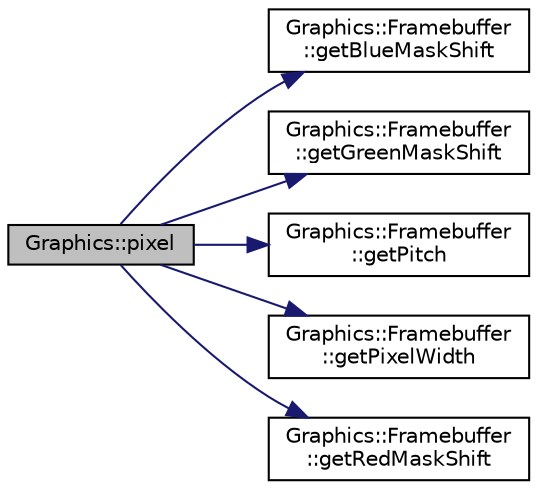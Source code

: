 digraph "Graphics::pixel"
{
 // LATEX_PDF_SIZE
  edge [fontname="Helvetica",fontsize="10",labelfontname="Helvetica",labelfontsize="10"];
  node [fontname="Helvetica",fontsize="10",shape=record];
  rankdir="LR";
  Node1 [label="Graphics::pixel",height=0.2,width=0.4,color="black", fillcolor="grey75", style="filled", fontcolor="black",tooltip="Draws a pixel at a given coordinate."];
  Node1 -> Node2 [color="midnightblue",fontsize="10",style="solid",fontname="Helvetica"];
  Node2 [label="Graphics::Framebuffer\l::getBlueMaskShift",height=0.2,width=0.4,color="black", fillcolor="white", style="filled",URL="$d0/dcb/class_graphics_1_1_framebuffer.html#a5e05c50e2f80ac599bf8a3f44c1ec076",tooltip=" "];
  Node1 -> Node3 [color="midnightblue",fontsize="10",style="solid",fontname="Helvetica"];
  Node3 [label="Graphics::Framebuffer\l::getGreenMaskShift",height=0.2,width=0.4,color="black", fillcolor="white", style="filled",URL="$d0/dcb/class_graphics_1_1_framebuffer.html#a73d1c153ef281443e94ae0ad3a4fdf3e",tooltip=" "];
  Node1 -> Node4 [color="midnightblue",fontsize="10",style="solid",fontname="Helvetica"];
  Node4 [label="Graphics::Framebuffer\l::getPitch",height=0.2,width=0.4,color="black", fillcolor="white", style="filled",URL="$d0/dcb/class_graphics_1_1_framebuffer.html#a4b6694a0728b42872a51eb15a631cd51",tooltip=" "];
  Node1 -> Node5 [color="midnightblue",fontsize="10",style="solid",fontname="Helvetica"];
  Node5 [label="Graphics::Framebuffer\l::getPixelWidth",height=0.2,width=0.4,color="black", fillcolor="white", style="filled",URL="$d0/dcb/class_graphics_1_1_framebuffer.html#af6383d53d6a69242b6eb8e56067f4d19",tooltip=" "];
  Node1 -> Node6 [color="midnightblue",fontsize="10",style="solid",fontname="Helvetica"];
  Node6 [label="Graphics::Framebuffer\l::getRedMaskShift",height=0.2,width=0.4,color="black", fillcolor="white", style="filled",URL="$d0/dcb/class_graphics_1_1_framebuffer.html#af04917a01257164d99f15d84a1f67e9f",tooltip=" "];
}
